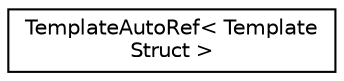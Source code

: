 digraph "Graphical Class Hierarchy"
{
 // INTERACTIVE_SVG=YES
 // LATEX_PDF_SIZE
  edge [fontname="Helvetica",fontsize="10",labelfontname="Helvetica",labelfontsize="10"];
  node [fontname="Helvetica",fontsize="10",shape=record];
  rankdir="LR";
  Node0 [label="TemplateAutoRef\< Template\lStruct \>",height=0.2,width=0.4,color="black", fillcolor="white", style="filled",URL="$df/d82/class_template_auto_ref.html",tooltip=" "];
}
